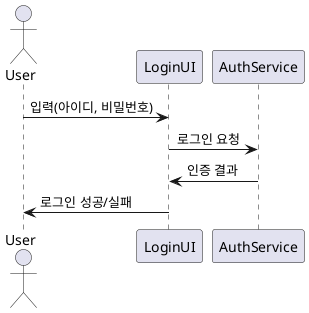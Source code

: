 @startuml Sequence Diagram
actor User
participant "LoginUI" as UI
participant "AuthService" as Auth

User -> UI : 입력(아이디, 비밀번호)
UI -> Auth : 로그인 요청
Auth -> UI : 인증 결과
UI -> User : 로그인 성공/실패
@enduml
